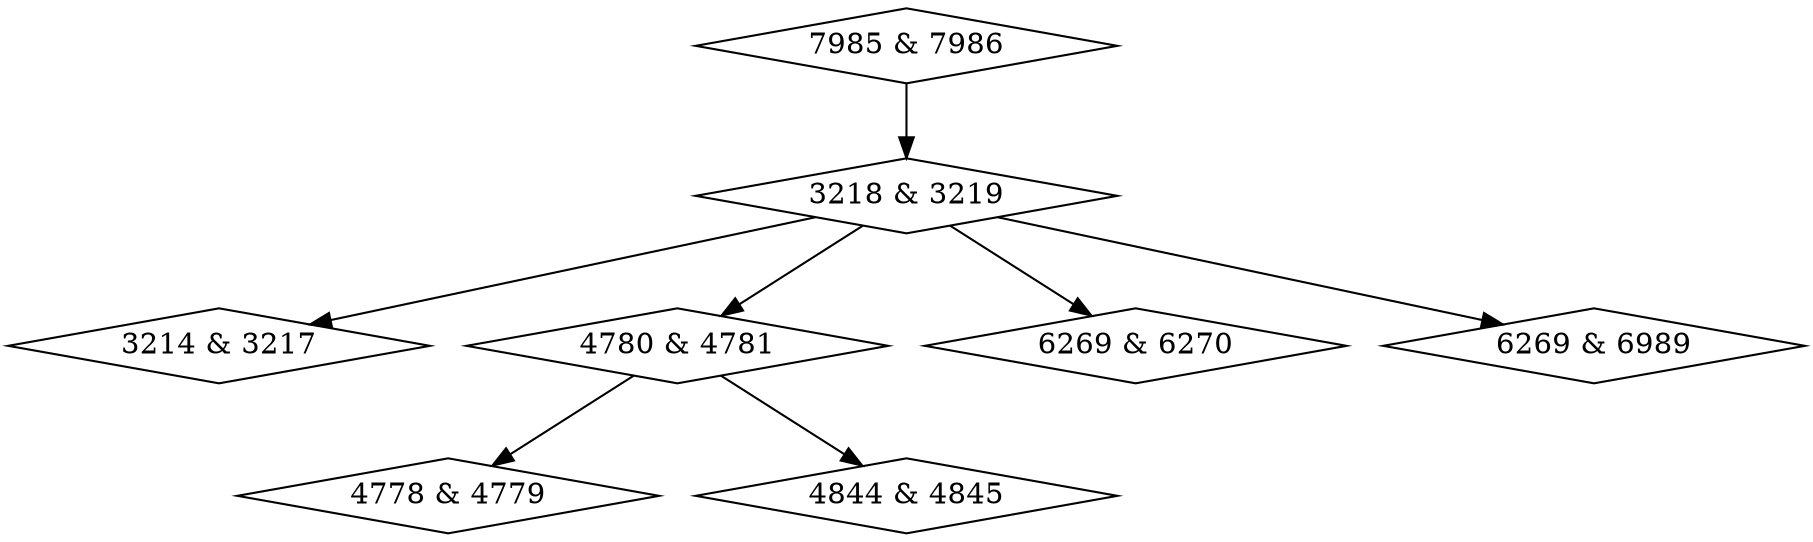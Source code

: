 digraph {
0 [label = "3214 & 3217", shape = diamond];
1 [label = "3218 & 3219", shape = diamond];
2 [label = "4778 & 4779", shape = diamond];
3 [label = "4780 & 4781", shape = diamond];
4 [label = "4844 & 4845", shape = diamond];
5 [label = "6269 & 6270", shape = diamond];
6 [label = "6269 & 6989", shape = diamond];
7 [label = "7985 & 7986", shape = diamond];
1->0;
1->3;
1->5;
1->6;
3->2;
3->4;
7->1;
}
